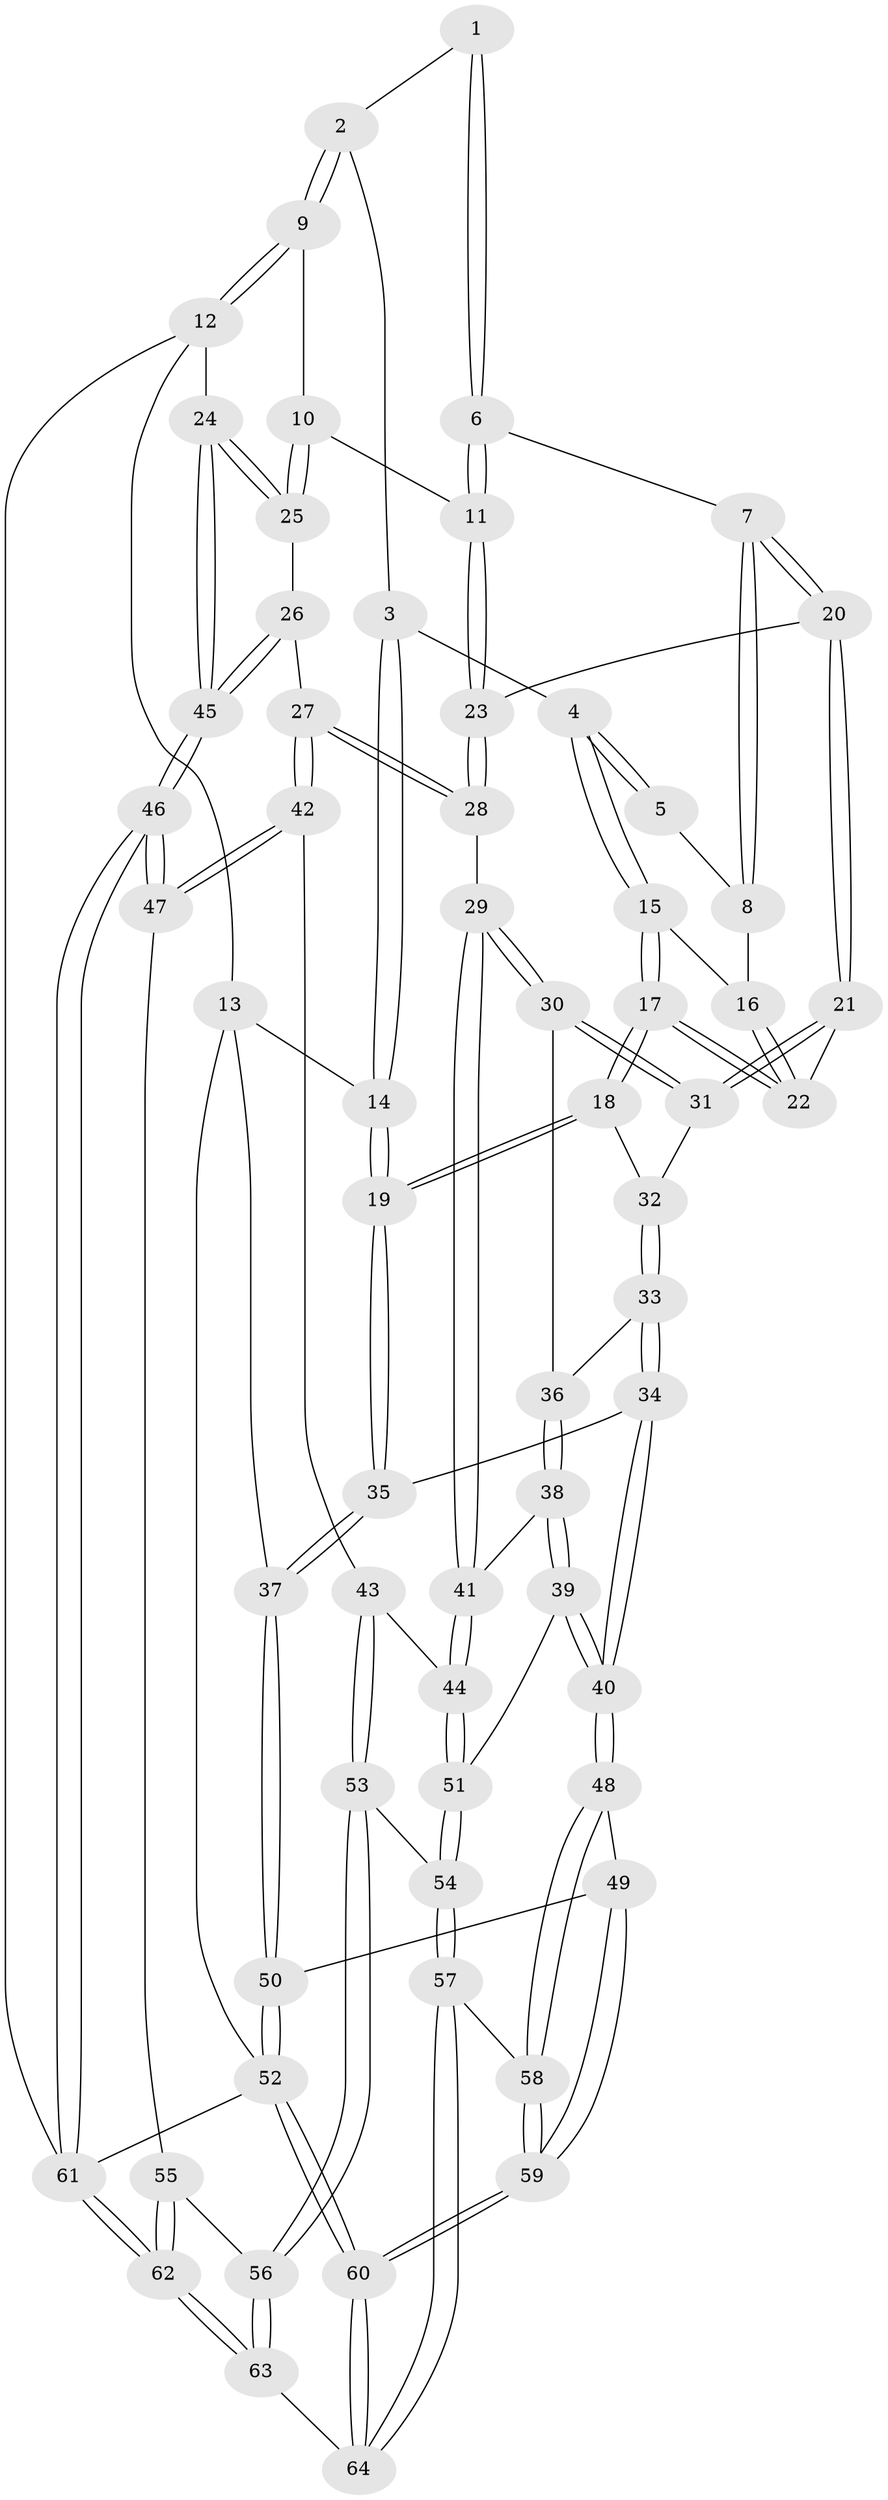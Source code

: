 // Generated by graph-tools (version 1.1) at 2025/11/02/27/25 16:11:55]
// undirected, 64 vertices, 157 edges
graph export_dot {
graph [start="1"]
  node [color=gray90,style=filled];
  1 [pos="+0.6650558364688937+0.0573551825992882"];
  2 [pos="+0.8592909408675159+0"];
  3 [pos="+0.3575805695941343+0"];
  4 [pos="+0.43505152844415423+0"];
  5 [pos="+0.6441044888256807+0.057636505384541355"];
  6 [pos="+0.6796835617950947+0.09938536551519424"];
  7 [pos="+0.6045699290000744+0.15254286584936164"];
  8 [pos="+0.5794360655971187+0.13417518816085086"];
  9 [pos="+1+0"];
  10 [pos="+0.8502010386882951+0.13983038766384154"];
  11 [pos="+0.746681507563147+0.1776936545162274"];
  12 [pos="+1+0"];
  13 [pos="+0+0"];
  14 [pos="+0+0"];
  15 [pos="+0.4431522800286861+0.06197703803647656"];
  16 [pos="+0.5366759815644816+0.12458675753787635"];
  17 [pos="+0.39644244811030377+0.22831209967519087"];
  18 [pos="+0.37244402296560464+0.25513307113205874"];
  19 [pos="+0.32006953948138916+0.2837659446151576"];
  20 [pos="+0.6374084101036526+0.23885650470062975"];
  21 [pos="+0.5812015923448262+0.2638728043824806"];
  22 [pos="+0.56578939575589+0.25605545103705724"];
  23 [pos="+0.701533358861206+0.2413975593845772"];
  24 [pos="+1+0.45739239653690583"];
  25 [pos="+0.8637049560577094+0.18383934334387803"];
  26 [pos="+0.8464019623376414+0.4153357932501365"];
  27 [pos="+0.7847487930170683+0.41619152832528733"];
  28 [pos="+0.7647694807243008+0.40818775716474315"];
  29 [pos="+0.6857380865333284+0.42887460688204626"];
  30 [pos="+0.5838938596779327+0.39675730559960243"];
  31 [pos="+0.5685391256544748+0.34756344336894135"];
  32 [pos="+0.4642388741156708+0.3339432944149849"];
  33 [pos="+0.47783115158888106+0.40884766461021166"];
  34 [pos="+0.3279943532901302+0.446153879948708"];
  35 [pos="+0.2946454210970944+0.3218472454273833"];
  36 [pos="+0.5341255361443832+0.4357925103744898"];
  37 [pos="+0+0.3401168973208717"];
  38 [pos="+0.5046534071819946+0.5404569797388767"];
  39 [pos="+0.46594586627522855+0.5635231816849"];
  40 [pos="+0.32705322225361566+0.6062851658814922"];
  41 [pos="+0.6167491836092942+0.5607267207702537"];
  42 [pos="+0.7354978907546009+0.6243531861456615"];
  43 [pos="+0.6780688379333261+0.6344678541387343"];
  44 [pos="+0.6578892318049102+0.6267784960941569"];
  45 [pos="+1+0.5209064999084425"];
  46 [pos="+1+0.5920694179815693"];
  47 [pos="+0.8390285395047845+0.6824840960190023"];
  48 [pos="+0.3243217922198614+0.6105523384094781"];
  49 [pos="+0.016514962659991306+0.5525601709199457"];
  50 [pos="+0+0.4909703669796192"];
  51 [pos="+0.5828780434319829+0.6776140996384783"];
  52 [pos="+0+1"];
  53 [pos="+0.67521653190499+0.8210948796357929"];
  54 [pos="+0.538722674248085+0.758667660420029"];
  55 [pos="+0.7955638341824885+0.762316201253605"];
  56 [pos="+0.6850482919827637+0.8326509943361308"];
  57 [pos="+0.4029847111057472+0.7852301656601404"];
  58 [pos="+0.33817884504871726+0.7078036667996873"];
  59 [pos="+0.12222334708218671+0.8529656695849442"];
  60 [pos="+0+1"];
  61 [pos="+1+1"];
  62 [pos="+1+1"];
  63 [pos="+0.6949844520637559+1"];
  64 [pos="+0.43272268309158063+1"];
  1 -- 2;
  1 -- 6;
  1 -- 6;
  2 -- 3;
  2 -- 9;
  2 -- 9;
  3 -- 4;
  3 -- 14;
  3 -- 14;
  4 -- 5;
  4 -- 5;
  4 -- 15;
  4 -- 15;
  5 -- 8;
  6 -- 7;
  6 -- 11;
  6 -- 11;
  7 -- 8;
  7 -- 8;
  7 -- 20;
  7 -- 20;
  8 -- 16;
  9 -- 10;
  9 -- 12;
  9 -- 12;
  10 -- 11;
  10 -- 25;
  10 -- 25;
  11 -- 23;
  11 -- 23;
  12 -- 13;
  12 -- 24;
  12 -- 61;
  13 -- 14;
  13 -- 37;
  13 -- 52;
  14 -- 19;
  14 -- 19;
  15 -- 16;
  15 -- 17;
  15 -- 17;
  16 -- 22;
  16 -- 22;
  17 -- 18;
  17 -- 18;
  17 -- 22;
  17 -- 22;
  18 -- 19;
  18 -- 19;
  18 -- 32;
  19 -- 35;
  19 -- 35;
  20 -- 21;
  20 -- 21;
  20 -- 23;
  21 -- 22;
  21 -- 31;
  21 -- 31;
  23 -- 28;
  23 -- 28;
  24 -- 25;
  24 -- 25;
  24 -- 45;
  24 -- 45;
  25 -- 26;
  26 -- 27;
  26 -- 45;
  26 -- 45;
  27 -- 28;
  27 -- 28;
  27 -- 42;
  27 -- 42;
  28 -- 29;
  29 -- 30;
  29 -- 30;
  29 -- 41;
  29 -- 41;
  30 -- 31;
  30 -- 31;
  30 -- 36;
  31 -- 32;
  32 -- 33;
  32 -- 33;
  33 -- 34;
  33 -- 34;
  33 -- 36;
  34 -- 35;
  34 -- 40;
  34 -- 40;
  35 -- 37;
  35 -- 37;
  36 -- 38;
  36 -- 38;
  37 -- 50;
  37 -- 50;
  38 -- 39;
  38 -- 39;
  38 -- 41;
  39 -- 40;
  39 -- 40;
  39 -- 51;
  40 -- 48;
  40 -- 48;
  41 -- 44;
  41 -- 44;
  42 -- 43;
  42 -- 47;
  42 -- 47;
  43 -- 44;
  43 -- 53;
  43 -- 53;
  44 -- 51;
  44 -- 51;
  45 -- 46;
  45 -- 46;
  46 -- 47;
  46 -- 47;
  46 -- 61;
  46 -- 61;
  47 -- 55;
  48 -- 49;
  48 -- 58;
  48 -- 58;
  49 -- 50;
  49 -- 59;
  49 -- 59;
  50 -- 52;
  50 -- 52;
  51 -- 54;
  51 -- 54;
  52 -- 60;
  52 -- 60;
  52 -- 61;
  53 -- 54;
  53 -- 56;
  53 -- 56;
  54 -- 57;
  54 -- 57;
  55 -- 56;
  55 -- 62;
  55 -- 62;
  56 -- 63;
  56 -- 63;
  57 -- 58;
  57 -- 64;
  57 -- 64;
  58 -- 59;
  58 -- 59;
  59 -- 60;
  59 -- 60;
  60 -- 64;
  60 -- 64;
  61 -- 62;
  61 -- 62;
  62 -- 63;
  62 -- 63;
  63 -- 64;
}
